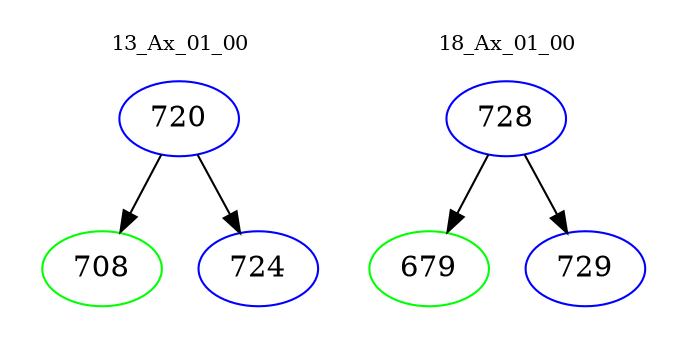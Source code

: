 digraph{
subgraph cluster_0 {
color = white
label = "13_Ax_01_00";
fontsize=10;
T0_720 [label="720", color="blue"]
T0_720 -> T0_708 [color="black"]
T0_708 [label="708", color="green"]
T0_720 -> T0_724 [color="black"]
T0_724 [label="724", color="blue"]
}
subgraph cluster_1 {
color = white
label = "18_Ax_01_00";
fontsize=10;
T1_728 [label="728", color="blue"]
T1_728 -> T1_679 [color="black"]
T1_679 [label="679", color="green"]
T1_728 -> T1_729 [color="black"]
T1_729 [label="729", color="blue"]
}
}
